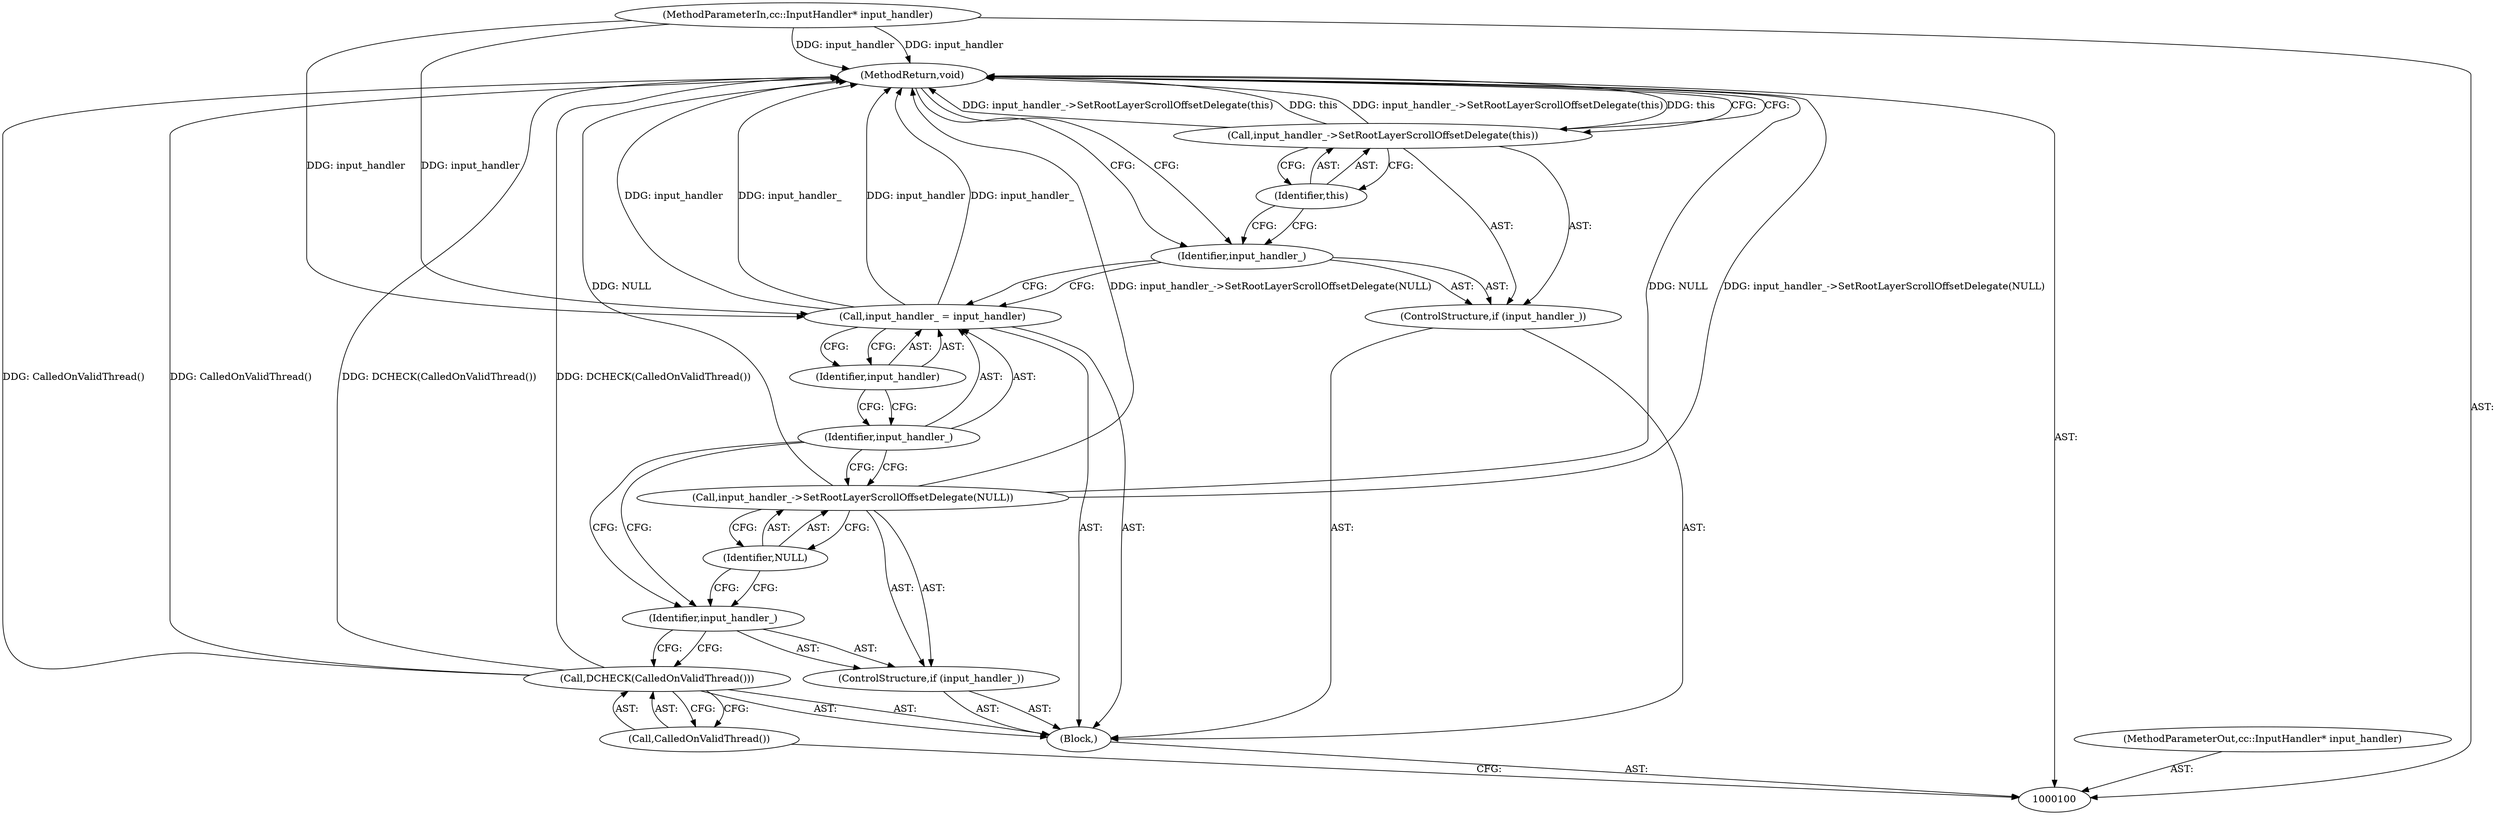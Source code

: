 digraph "1_Chrome_0e3d721470add955c056e3051614f58c7220e85b_10" {
"1000116" [label="(MethodReturn,void)"];
"1000102" [label="(Block,)"];
"1000101" [label="(MethodParameterIn,cc::InputHandler* input_handler)"];
"1000137" [label="(MethodParameterOut,cc::InputHandler* input_handler)"];
"1000103" [label="(Call,DCHECK(CalledOnValidThread()))"];
"1000104" [label="(Call,CalledOnValidThread())"];
"1000105" [label="(ControlStructure,if (input_handler_))"];
"1000106" [label="(Identifier,input_handler_)"];
"1000107" [label="(Call,input_handler_->SetRootLayerScrollOffsetDelegate(NULL))"];
"1000108" [label="(Identifier,NULL)"];
"1000111" [label="(Identifier,input_handler)"];
"1000109" [label="(Call,input_handler_ = input_handler)"];
"1000110" [label="(Identifier,input_handler_)"];
"1000112" [label="(ControlStructure,if (input_handler_))"];
"1000113" [label="(Identifier,input_handler_)"];
"1000114" [label="(Call,input_handler_->SetRootLayerScrollOffsetDelegate(this))"];
"1000115" [label="(Identifier,this)"];
"1000116" -> "1000100"  [label="AST: "];
"1000116" -> "1000114"  [label="CFG: "];
"1000116" -> "1000113"  [label="CFG: "];
"1000107" -> "1000116"  [label="DDG: NULL"];
"1000107" -> "1000116"  [label="DDG: input_handler_->SetRootLayerScrollOffsetDelegate(NULL)"];
"1000103" -> "1000116"  [label="DDG: CalledOnValidThread()"];
"1000103" -> "1000116"  [label="DDG: DCHECK(CalledOnValidThread())"];
"1000114" -> "1000116"  [label="DDG: input_handler_->SetRootLayerScrollOffsetDelegate(this)"];
"1000114" -> "1000116"  [label="DDG: this"];
"1000109" -> "1000116"  [label="DDG: input_handler"];
"1000109" -> "1000116"  [label="DDG: input_handler_"];
"1000101" -> "1000116"  [label="DDG: input_handler"];
"1000102" -> "1000100"  [label="AST: "];
"1000103" -> "1000102"  [label="AST: "];
"1000105" -> "1000102"  [label="AST: "];
"1000109" -> "1000102"  [label="AST: "];
"1000112" -> "1000102"  [label="AST: "];
"1000101" -> "1000100"  [label="AST: "];
"1000101" -> "1000116"  [label="DDG: input_handler"];
"1000101" -> "1000109"  [label="DDG: input_handler"];
"1000137" -> "1000100"  [label="AST: "];
"1000103" -> "1000102"  [label="AST: "];
"1000103" -> "1000104"  [label="CFG: "];
"1000104" -> "1000103"  [label="AST: "];
"1000106" -> "1000103"  [label="CFG: "];
"1000103" -> "1000116"  [label="DDG: CalledOnValidThread()"];
"1000103" -> "1000116"  [label="DDG: DCHECK(CalledOnValidThread())"];
"1000104" -> "1000103"  [label="AST: "];
"1000104" -> "1000100"  [label="CFG: "];
"1000103" -> "1000104"  [label="CFG: "];
"1000105" -> "1000102"  [label="AST: "];
"1000106" -> "1000105"  [label="AST: "];
"1000107" -> "1000105"  [label="AST: "];
"1000106" -> "1000105"  [label="AST: "];
"1000106" -> "1000103"  [label="CFG: "];
"1000108" -> "1000106"  [label="CFG: "];
"1000110" -> "1000106"  [label="CFG: "];
"1000107" -> "1000105"  [label="AST: "];
"1000107" -> "1000108"  [label="CFG: "];
"1000108" -> "1000107"  [label="AST: "];
"1000110" -> "1000107"  [label="CFG: "];
"1000107" -> "1000116"  [label="DDG: NULL"];
"1000107" -> "1000116"  [label="DDG: input_handler_->SetRootLayerScrollOffsetDelegate(NULL)"];
"1000108" -> "1000107"  [label="AST: "];
"1000108" -> "1000106"  [label="CFG: "];
"1000107" -> "1000108"  [label="CFG: "];
"1000111" -> "1000109"  [label="AST: "];
"1000111" -> "1000110"  [label="CFG: "];
"1000109" -> "1000111"  [label="CFG: "];
"1000109" -> "1000102"  [label="AST: "];
"1000109" -> "1000111"  [label="CFG: "];
"1000110" -> "1000109"  [label="AST: "];
"1000111" -> "1000109"  [label="AST: "];
"1000113" -> "1000109"  [label="CFG: "];
"1000109" -> "1000116"  [label="DDG: input_handler"];
"1000109" -> "1000116"  [label="DDG: input_handler_"];
"1000101" -> "1000109"  [label="DDG: input_handler"];
"1000110" -> "1000109"  [label="AST: "];
"1000110" -> "1000107"  [label="CFG: "];
"1000110" -> "1000106"  [label="CFG: "];
"1000111" -> "1000110"  [label="CFG: "];
"1000112" -> "1000102"  [label="AST: "];
"1000113" -> "1000112"  [label="AST: "];
"1000114" -> "1000112"  [label="AST: "];
"1000113" -> "1000112"  [label="AST: "];
"1000113" -> "1000109"  [label="CFG: "];
"1000115" -> "1000113"  [label="CFG: "];
"1000116" -> "1000113"  [label="CFG: "];
"1000114" -> "1000112"  [label="AST: "];
"1000114" -> "1000115"  [label="CFG: "];
"1000115" -> "1000114"  [label="AST: "];
"1000116" -> "1000114"  [label="CFG: "];
"1000114" -> "1000116"  [label="DDG: input_handler_->SetRootLayerScrollOffsetDelegate(this)"];
"1000114" -> "1000116"  [label="DDG: this"];
"1000115" -> "1000114"  [label="AST: "];
"1000115" -> "1000113"  [label="CFG: "];
"1000114" -> "1000115"  [label="CFG: "];
}
